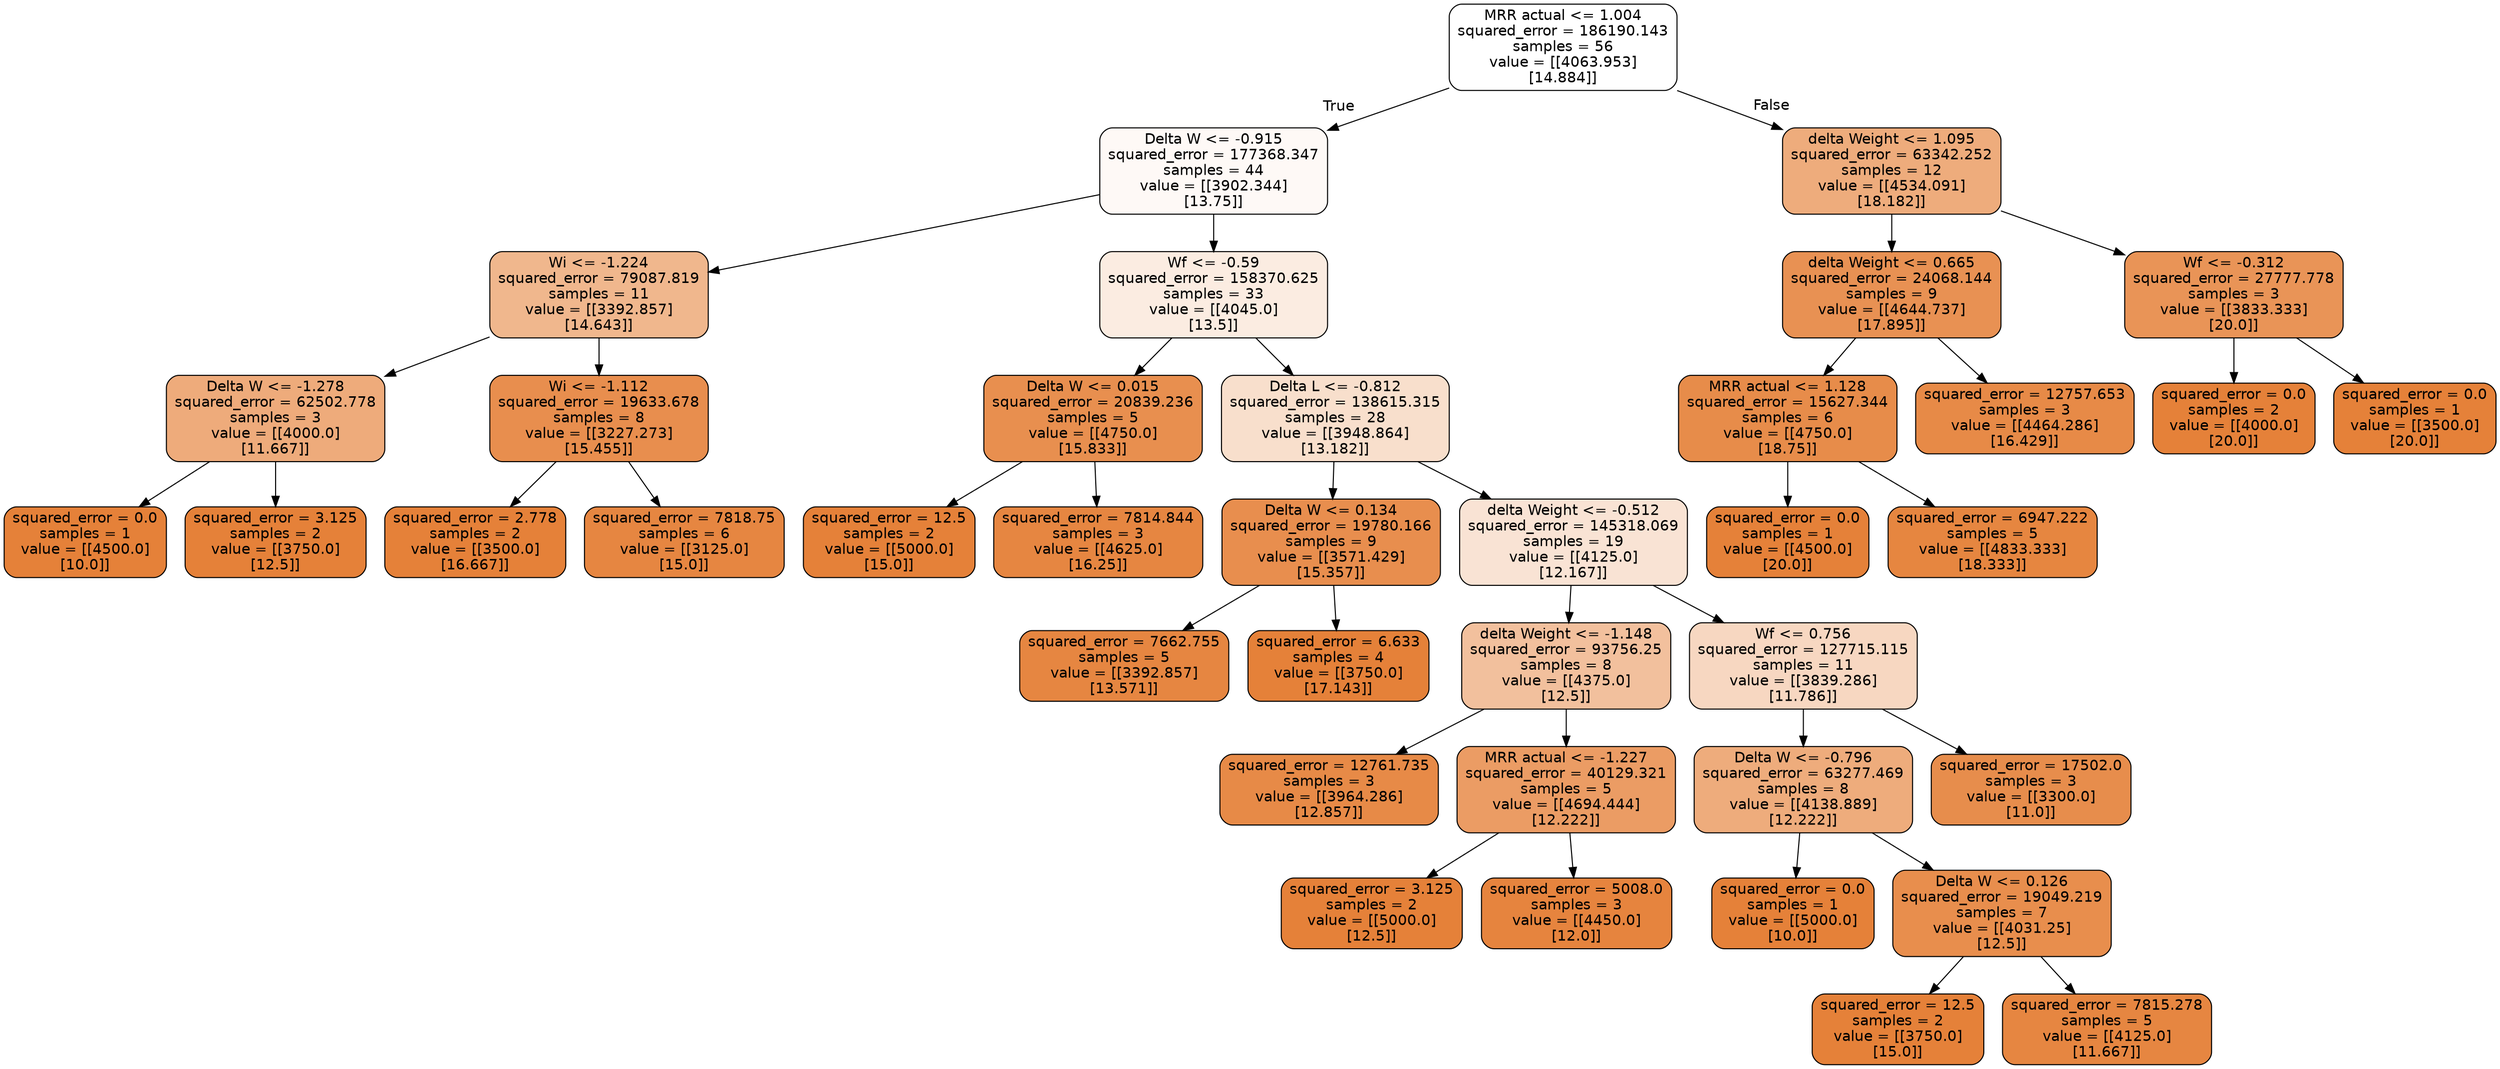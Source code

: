 digraph Tree {
node [shape=box, style="filled, rounded", color="black", fontname="helvetica"] ;
edge [fontname="helvetica"] ;
0 [label="MRR actual <= 1.004\nsquared_error = 186190.143\nsamples = 56\nvalue = [[4063.953]\n[14.884]]", fillcolor="#ffffff"] ;
1 [label="Delta W <= -0.915\nsquared_error = 177368.347\nsamples = 44\nvalue = [[3902.344]\n[13.75]]", fillcolor="#fef9f6"] ;
0 -> 1 [labeldistance=2.5, labelangle=45, headlabel="True"] ;
3 [label="Wi <= -1.224\nsquared_error = 79087.819\nsamples = 11\nvalue = [[3392.857]\n[14.643]]", fillcolor="#f0b78d"] ;
1 -> 3 ;
17 [label="Delta W <= -1.278\nsquared_error = 62502.778\nsamples = 3\nvalue = [[4000.0]\n[11.667]]", fillcolor="#eeab7b"] ;
3 -> 17 ;
25 [label="squared_error = 0.0\nsamples = 1\nvalue = [[4500.0]\n[10.0]]", fillcolor="#e58139"] ;
17 -> 25 ;
26 [label="squared_error = 3.125\nsamples = 2\nvalue = [[3750.0]\n[12.5]]", fillcolor="#e58139"] ;
17 -> 26 ;
18 [label="Wi <= -1.112\nsquared_error = 19633.678\nsamples = 8\nvalue = [[3227.273]\n[15.455]]", fillcolor="#e88e4e"] ;
3 -> 18 ;
29 [label="squared_error = 2.778\nsamples = 2\nvalue = [[3500.0]\n[16.667]]", fillcolor="#e58139"] ;
18 -> 29 ;
30 [label="squared_error = 7818.75\nsamples = 6\nvalue = [[3125.0]\n[15.0]]", fillcolor="#e68641"] ;
18 -> 30 ;
4 [label="Wf <= -0.59\nsquared_error = 158370.625\nsamples = 33\nvalue = [[4045.0]\n[13.5]]", fillcolor="#fbece1"] ;
1 -> 4 ;
5 [label="Delta W <= 0.015\nsquared_error = 20839.236\nsamples = 5\nvalue = [[4750.0]\n[15.833]]", fillcolor="#e88f4f"] ;
4 -> 5 ;
35 [label="squared_error = 12.5\nsamples = 2\nvalue = [[5000.0]\n[15.0]]", fillcolor="#e58139"] ;
5 -> 35 ;
36 [label="squared_error = 7814.844\nsamples = 3\nvalue = [[4625.0]\n[16.25]]", fillcolor="#e68641"] ;
5 -> 36 ;
6 [label="Delta L <= -0.812\nsquared_error = 138615.315\nsamples = 28\nvalue = [[3948.864]\n[13.182]]", fillcolor="#f8dfcc"] ;
4 -> 6 ;
7 [label="Delta W <= 0.134\nsquared_error = 19780.166\nsamples = 9\nvalue = [[3571.429]\n[15.357]]", fillcolor="#e88e4e"] ;
6 -> 7 ;
23 [label="squared_error = 7662.755\nsamples = 5\nvalue = [[3392.857]\n[13.571]]", fillcolor="#e68641"] ;
7 -> 23 ;
24 [label="squared_error = 6.633\nsamples = 4\nvalue = [[3750.0]\n[17.143]]", fillcolor="#e58139"] ;
7 -> 24 ;
8 [label="delta Weight <= -0.512\nsquared_error = 145318.069\nsamples = 19\nvalue = [[4125.0]\n[12.167]]", fillcolor="#f9e3d4"] ;
6 -> 8 ;
9 [label="delta Weight <= -1.148\nsquared_error = 93756.25\nsamples = 8\nvalue = [[4375.0]\n[12.5]]", fillcolor="#f2c09d"] ;
8 -> 9 ;
13 [label="squared_error = 12761.735\nsamples = 3\nvalue = [[3964.286]\n[12.857]]", fillcolor="#e78a47"] ;
9 -> 13 ;
14 [label="MRR actual <= -1.227\nsquared_error = 40129.321\nsamples = 5\nvalue = [[4694.444]\n[12.222]]", fillcolor="#eb9c64"] ;
9 -> 14 ;
21 [label="squared_error = 3.125\nsamples = 2\nvalue = [[5000.0]\n[12.5]]", fillcolor="#e58139"] ;
14 -> 21 ;
22 [label="squared_error = 5008.0\nsamples = 3\nvalue = [[4450.0]\n[12.0]]", fillcolor="#e6843e"] ;
14 -> 22 ;
10 [label="Wf <= 0.756\nsquared_error = 127715.115\nsamples = 11\nvalue = [[3839.286]\n[11.786]]", fillcolor="#f7d7c1"] ;
8 -> 10 ;
11 [label="Delta W <= -0.796\nsquared_error = 63277.469\nsamples = 8\nvalue = [[4138.889]\n[12.222]]", fillcolor="#eeac7c"] ;
10 -> 11 ;
19 [label="squared_error = 0.0\nsamples = 1\nvalue = [[5000.0]\n[10.0]]", fillcolor="#e58139"] ;
11 -> 19 ;
20 [label="Delta W <= 0.126\nsquared_error = 19049.219\nsamples = 7\nvalue = [[4031.25]\n[12.5]]", fillcolor="#e88e4d"] ;
11 -> 20 ;
33 [label="squared_error = 12.5\nsamples = 2\nvalue = [[3750.0]\n[15.0]]", fillcolor="#e58139"] ;
20 -> 33 ;
34 [label="squared_error = 7815.278\nsamples = 5\nvalue = [[4125.0]\n[11.667]]", fillcolor="#e68641"] ;
20 -> 34 ;
12 [label="squared_error = 17502.0\nsamples = 3\nvalue = [[3300.0]\n[11.0]]", fillcolor="#e78d4c"] ;
10 -> 12 ;
2 [label="delta Weight <= 1.095\nsquared_error = 63342.252\nsamples = 12\nvalue = [[4534.091]\n[18.182]]", fillcolor="#eeac7c"] ;
0 -> 2 [labeldistance=2.5, labelangle=-45, headlabel="False"] ;
15 [label="delta Weight <= 0.665\nsquared_error = 24068.144\nsamples = 9\nvalue = [[4644.737]\n[17.895]]", fillcolor="#e89153"] ;
2 -> 15 ;
27 [label="MRR actual <= 1.128\nsquared_error = 15627.344\nsamples = 6\nvalue = [[4750.0]\n[18.75]]", fillcolor="#e78c4a"] ;
15 -> 27 ;
31 [label="squared_error = 0.0\nsamples = 1\nvalue = [[4500.0]\n[20.0]]", fillcolor="#e58139"] ;
27 -> 31 ;
32 [label="squared_error = 6947.222\nsamples = 5\nvalue = [[4833.333]\n[18.333]]", fillcolor="#e68640"] ;
27 -> 32 ;
28 [label="squared_error = 12757.653\nsamples = 3\nvalue = [[4464.286]\n[16.429]]", fillcolor="#e78a47"] ;
15 -> 28 ;
16 [label="Wf <= -0.312\nsquared_error = 27777.778\nsamples = 3\nvalue = [[3833.333]\n[20.0]]", fillcolor="#e99457"] ;
2 -> 16 ;
37 [label="squared_error = 0.0\nsamples = 2\nvalue = [[4000.0]\n[20.0]]", fillcolor="#e58139"] ;
16 -> 37 ;
38 [label="squared_error = 0.0\nsamples = 1\nvalue = [[3500.0]\n[20.0]]", fillcolor="#e58139"] ;
16 -> 38 ;
}